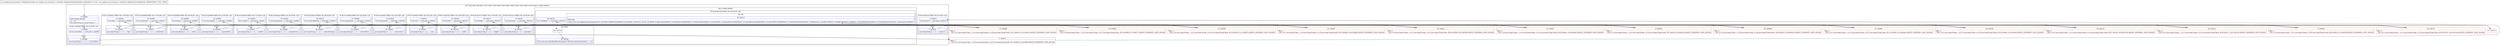 digraph "CFG forcom.mapbox.api.staticmap.v1.AutoValue_MapboxStaticMap.Builder.autoBuild()Lcom\/mapbox\/api\/staticmap\/v1\/MapboxStaticMap;" {
subgraph cluster_Region_913920178 {
label = "R(17:0|(1:2)|(1:5)|(1:8)|(1:11)|(1:14)|(1:17)|(1:20)|(1:23)|(1:26)|(1:29)|(1:32)|(1:35)|(1:38)|(1:41)|(1:44)|(2:(1:48)|(2:49|50)))";
node [shape=record,color=blue];
Node_0 [shape=record,label="{0\:\ 0x0000|MTH_ENTER_BLOCK\l|r0 = r27\ljava.lang.String java.lang.String r1 = \"\"\l}"];
subgraph cluster_IfRegion_1209296884 {
label = "IF [B:1:0x0006] THEN: R(1:2) ELSE: null";
node [shape=record,color=blue];
Node_1 [shape=record,label="{1\:\ 0x0006|if (r0.accessToken == null) goto L_0x0008\l}"];
subgraph cluster_Region_221339723 {
label = "R(1:2)";
node [shape=record,color=blue];
Node_2 [shape=record,label="{2\:\ 0x0008|java.lang.String r1 = r1 + \" accessToken\"\l}"];
}
}
subgraph cluster_IfRegion_564077042 {
label = "IF [B:4:0x001b] THEN: R(1:5) ELSE: null";
node [shape=record,color=blue];
Node_4 [shape=record,label="{4\:\ 0x001b|if (r0.baseUrl == null) goto L_0x001d\l}"];
subgraph cluster_Region_697034848 {
label = "R(1:5)";
node [shape=record,color=blue];
Node_5 [shape=record,label="{5\:\ 0x001d|java.lang.String r1 = r1 + \" baseUrl\"\l}"];
}
}
subgraph cluster_IfRegion_685777257 {
label = "IF [B:7:0x0030] THEN: R(1:8) ELSE: null";
node [shape=record,color=blue];
Node_7 [shape=record,label="{7\:\ 0x0030|if (r0.user == null) goto L_0x0032\l}"];
subgraph cluster_Region_606993573 {
label = "R(1:8)";
node [shape=record,color=blue];
Node_8 [shape=record,label="{8\:\ 0x0032|java.lang.String r1 = r1 + \" user\"\l}"];
}
}
subgraph cluster_IfRegion_243567148 {
label = "IF [B:10:0x0045] THEN: R(1:11) ELSE: null";
node [shape=record,color=blue];
Node_10 [shape=record,label="{10\:\ 0x0045|if (r0.styleId == null) goto L_0x0047\l}"];
subgraph cluster_Region_1692097588 {
label = "R(1:11)";
node [shape=record,color=blue];
Node_11 [shape=record,label="{11\:\ 0x0047|java.lang.String r1 = r1 + \" styleId\"\l}"];
}
}
subgraph cluster_IfRegion_1698981839 {
label = "IF [B:13:0x005a] THEN: R(1:14) ELSE: null";
node [shape=record,color=blue];
Node_13 [shape=record,label="{13\:\ 0x005a|if (r0.logo == null) goto L_0x005c\l}"];
subgraph cluster_Region_851630985 {
label = "R(1:14)";
node [shape=record,color=blue];
Node_14 [shape=record,label="{14\:\ 0x005c|java.lang.String r1 = r1 + \" logo\"\l}"];
}
}
subgraph cluster_IfRegion_1024219684 {
label = "IF [B:16:0x006f] THEN: R(1:17) ELSE: null";
node [shape=record,color=blue];
Node_16 [shape=record,label="{16\:\ 0x006f|if (r0.attribution == null) goto L_0x0071\l}"];
subgraph cluster_Region_246444907 {
label = "R(1:17)";
node [shape=record,color=blue];
Node_17 [shape=record,label="{17\:\ 0x0071|java.lang.String r1 = r1 + \" attribution\"\l}"];
}
}
subgraph cluster_IfRegion_340713349 {
label = "IF [B:19:0x0084] THEN: R(1:20) ELSE: null";
node [shape=record,color=blue];
Node_19 [shape=record,label="{19\:\ 0x0084|if (r0.retina == null) goto L_0x0086\l}"];
subgraph cluster_Region_1356995216 {
label = "R(1:20)";
node [shape=record,color=blue];
Node_20 [shape=record,label="{20\:\ 0x0086|java.lang.String r1 = r1 + \" retina\"\l}"];
}
}
subgraph cluster_IfRegion_1051849418 {
label = "IF [B:22:0x0099] THEN: R(1:23) ELSE: null";
node [shape=record,color=blue];
Node_22 [shape=record,label="{22\:\ 0x0099|if (r0.cameraPoint == null) goto L_0x009b\l}"];
subgraph cluster_Region_49972923 {
label = "R(1:23)";
node [shape=record,color=blue];
Node_23 [shape=record,label="{23\:\ 0x009b|java.lang.String r1 = r1 + \" cameraPoint\"\l}"];
}
}
subgraph cluster_IfRegion_2014150860 {
label = "IF [B:25:0x00ae] THEN: R(1:26) ELSE: null";
node [shape=record,color=blue];
Node_25 [shape=record,label="{25\:\ 0x00ae|if (r0.cameraZoom == null) goto L_0x00b0\l}"];
subgraph cluster_Region_456458067 {
label = "R(1:26)";
node [shape=record,color=blue];
Node_26 [shape=record,label="{26\:\ 0x00b0|java.lang.String r1 = r1 + \" cameraZoom\"\l}"];
}
}
subgraph cluster_IfRegion_663693459 {
label = "IF [B:28:0x00c3] THEN: R(1:29) ELSE: null";
node [shape=record,color=blue];
Node_28 [shape=record,label="{28\:\ 0x00c3|if (r0.cameraBearing == null) goto L_0x00c5\l}"];
subgraph cluster_Region_2138324760 {
label = "R(1:29)";
node [shape=record,color=blue];
Node_29 [shape=record,label="{29\:\ 0x00c5|java.lang.String r1 = r1 + \" cameraBearing\"\l}"];
}
}
subgraph cluster_IfRegion_1172269328 {
label = "IF [B:31:0x00d8] THEN: R(1:32) ELSE: null";
node [shape=record,color=blue];
Node_31 [shape=record,label="{31\:\ 0x00d8|if (r0.cameraPitch == null) goto L_0x00da\l}"];
subgraph cluster_Region_150685218 {
label = "R(1:32)";
node [shape=record,color=blue];
Node_32 [shape=record,label="{32\:\ 0x00da|java.lang.String r1 = r1 + \" cameraPitch\"\l}"];
}
}
subgraph cluster_IfRegion_1959392451 {
label = "IF [B:34:0x00ed] THEN: R(1:35) ELSE: null";
node [shape=record,color=blue];
Node_34 [shape=record,label="{34\:\ 0x00ed|if (r0.cameraAuto == null) goto L_0x00ef\l}"];
subgraph cluster_Region_1820243235 {
label = "R(1:35)";
node [shape=record,color=blue];
Node_35 [shape=record,label="{35\:\ 0x00ef|java.lang.String r1 = r1 + \" cameraAuto\"\l}"];
}
}
subgraph cluster_IfRegion_1624637814 {
label = "IF [B:37:0x0102] THEN: R(1:38) ELSE: null";
node [shape=record,color=blue];
Node_37 [shape=record,label="{37\:\ 0x0102|if (r0.width == null) goto L_0x0104\l}"];
subgraph cluster_Region_285121358 {
label = "R(1:38)";
node [shape=record,color=blue];
Node_38 [shape=record,label="{38\:\ 0x0104|java.lang.String r1 = r1 + \" width\"\l}"];
}
}
subgraph cluster_IfRegion_1044604495 {
label = "IF [B:40:0x0117] THEN: R(1:41) ELSE: null";
node [shape=record,color=blue];
Node_40 [shape=record,label="{40\:\ 0x0117|if (r0.height == null) goto L_0x0119\l}"];
subgraph cluster_Region_448637093 {
label = "R(1:41)";
node [shape=record,color=blue];
Node_41 [shape=record,label="{41\:\ 0x0119|java.lang.String r1 = r1 + \" height\"\l}"];
}
}
subgraph cluster_IfRegion_15339390 {
label = "IF [B:43:0x012c] THEN: R(1:44) ELSE: null";
node [shape=record,color=blue];
Node_43 [shape=record,label="{43\:\ 0x012c|if (r0.precision == null) goto L_0x012e\l}"];
subgraph cluster_Region_676955905 {
label = "R(1:44)";
node [shape=record,color=blue];
Node_44 [shape=record,label="{44\:\ 0x012e|java.lang.String r1 = r1 + \" precision\"\l}"];
}
}
subgraph cluster_Region_993958988 {
label = "R(2:(1:48)|(2:49|50))";
node [shape=record,color=blue];
subgraph cluster_IfRegion_867546917 {
label = "IF [B:46:0x0143] THEN: R(1:48) ELSE: null";
node [shape=record,color=blue];
Node_46 [shape=record,label="{46\:\ 0x0143|if (r1.isEmpty() == true) goto L_0x0145\l}"];
subgraph cluster_Region_1806956524 {
label = "R(1:48)";
node [shape=record,color=blue];
Node_48 [shape=record,label="{48\:\ 0x01a3|RETURN\l|return new com.mapbox.api.staticmap.p014v1.AutoValue_MapboxStaticMap(r0.accessToken, r0.baseUrl, r0.user, r0.styleId, r0.logo.booleanValue(), r0.attribution.booleanValue(), r0.retina.booleanValue(), r0.cameraPoint, r0.cameraZoom.doubleValue(), r0.cameraBearing.doubleValue(), r0.cameraPitch.doubleValue(), r0.cameraAuto.booleanValue(), r0.beforeLayer, r0.width.intValue(), r0.height.intValue(), r0.geoJson, r0.staticMarkerAnnotations, r0.staticPolylineAnnotations, r0.precision.intValue())\l}"];
}
}
subgraph cluster_Region_2025237794 {
label = "R(2:49|50)";
node [shape=record,color=blue];
Node_49 [shape=record,label="{49\:\ 0x01a4}"];
Node_50 [shape=record,label="{50\:\ 0x01ba|throw new java.lang.IllegalStateException(\"Missing required properties:\" + r1)\l}"];
}
}
}
Node_3 [shape=record,color=red,label="{3\:\ 0x0019|PHI: r1 \l  PHI: (r1v1 java.lang.String) = (r1v0 java.lang.String), (r1v47 java.lang.String) binds: [B:1:0x0006, B:2:0x0008] A[DONT_GENERATE, DONT_INLINE]\l}"];
Node_6 [shape=record,color=red,label="{6\:\ 0x002e|PHI: r1 \l  PHI: (r1v2 java.lang.String) = (r1v1 java.lang.String), (r1v45 java.lang.String) binds: [B:4:0x001b, B:5:0x001d] A[DONT_GENERATE, DONT_INLINE]\l}"];
Node_9 [shape=record,color=red,label="{9\:\ 0x0043|PHI: r1 \l  PHI: (r1v3 java.lang.String) = (r1v2 java.lang.String), (r1v43 java.lang.String) binds: [B:7:0x0030, B:8:0x0032] A[DONT_GENERATE, DONT_INLINE]\l}"];
Node_12 [shape=record,color=red,label="{12\:\ 0x0058|PHI: r1 \l  PHI: (r1v4 java.lang.String) = (r1v3 java.lang.String), (r1v41 java.lang.String) binds: [B:10:0x0045, B:11:0x0047] A[DONT_GENERATE, DONT_INLINE]\l}"];
Node_15 [shape=record,color=red,label="{15\:\ 0x006d|PHI: r1 \l  PHI: (r1v5 java.lang.String) = (r1v4 java.lang.String), (r1v39 java.lang.String) binds: [B:13:0x005a, B:14:0x005c] A[DONT_GENERATE, DONT_INLINE]\l}"];
Node_18 [shape=record,color=red,label="{18\:\ 0x0082|PHI: r1 \l  PHI: (r1v6 java.lang.String) = (r1v5 java.lang.String), (r1v37 java.lang.String) binds: [B:16:0x006f, B:17:0x0071] A[DONT_GENERATE, DONT_INLINE]\l}"];
Node_21 [shape=record,color=red,label="{21\:\ 0x0097|PHI: r1 \l  PHI: (r1v7 java.lang.String) = (r1v6 java.lang.String), (r1v35 java.lang.String) binds: [B:19:0x0084, B:20:0x0086] A[DONT_GENERATE, DONT_INLINE]\l}"];
Node_24 [shape=record,color=red,label="{24\:\ 0x00ac|PHI: r1 \l  PHI: (r1v8 java.lang.String) = (r1v7 java.lang.String), (r1v33 java.lang.String) binds: [B:22:0x0099, B:23:0x009b] A[DONT_GENERATE, DONT_INLINE]\l}"];
Node_27 [shape=record,color=red,label="{27\:\ 0x00c1|PHI: r1 \l  PHI: (r1v9 java.lang.String) = (r1v8 java.lang.String), (r1v31 java.lang.String) binds: [B:25:0x00ae, B:26:0x00b0] A[DONT_GENERATE, DONT_INLINE]\l}"];
Node_30 [shape=record,color=red,label="{30\:\ 0x00d6|PHI: r1 \l  PHI: (r1v10 java.lang.String) = (r1v9 java.lang.String), (r1v29 java.lang.String) binds: [B:28:0x00c3, B:29:0x00c5] A[DONT_GENERATE, DONT_INLINE]\l}"];
Node_33 [shape=record,color=red,label="{33\:\ 0x00eb|PHI: r1 \l  PHI: (r1v11 java.lang.String) = (r1v10 java.lang.String), (r1v27 java.lang.String) binds: [B:31:0x00d8, B:32:0x00da] A[DONT_GENERATE, DONT_INLINE]\l}"];
Node_36 [shape=record,color=red,label="{36\:\ 0x0100|PHI: r1 \l  PHI: (r1v12 java.lang.String) = (r1v11 java.lang.String), (r1v25 java.lang.String) binds: [B:34:0x00ed, B:35:0x00ef] A[DONT_GENERATE, DONT_INLINE]\l}"];
Node_39 [shape=record,color=red,label="{39\:\ 0x0115|PHI: r1 \l  PHI: (r1v13 java.lang.String) = (r1v12 java.lang.String), (r1v23 java.lang.String) binds: [B:37:0x0102, B:38:0x0104] A[DONT_GENERATE, DONT_INLINE]\l}"];
Node_42 [shape=record,color=red,label="{42\:\ 0x012a|PHI: r1 \l  PHI: (r1v14 java.lang.String) = (r1v13 java.lang.String), (r1v21 java.lang.String) binds: [B:40:0x0117, B:41:0x0119] A[DONT_GENERATE, DONT_INLINE]\l}"];
Node_45 [shape=record,color=red,label="{45\:\ 0x013f|PHI: r1 \l  PHI: (r1v15 java.lang.String) = (r1v14 java.lang.String), (r1v19 java.lang.String) binds: [B:43:0x012c, B:44:0x012e] A[DONT_GENERATE, DONT_INLINE]\l}"];
Node_47 [shape=record,color=red,label="{47\:\ 0x0145}"];
MethodNode[shape=record,label="{com.mapbox.api.staticmap.v1.MapboxStaticMap com.mapbox.api.staticmap.v1.AutoValue_MapboxStaticMap.Builder.autoBuild((r27v0 'this' com.mapbox.api.staticmap.v1.AutoValue_MapboxStaticMap$Builder A[IMMUTABLE_TYPE, THIS])) }"];
MethodNode -> Node_0;
Node_0 -> Node_1;
Node_1 -> Node_2;
Node_1 -> Node_3[style=dashed];
Node_2 -> Node_3;
Node_4 -> Node_5;
Node_4 -> Node_6[style=dashed];
Node_5 -> Node_6;
Node_7 -> Node_8;
Node_7 -> Node_9[style=dashed];
Node_8 -> Node_9;
Node_10 -> Node_11;
Node_10 -> Node_12[style=dashed];
Node_11 -> Node_12;
Node_13 -> Node_14;
Node_13 -> Node_15[style=dashed];
Node_14 -> Node_15;
Node_16 -> Node_17;
Node_16 -> Node_18[style=dashed];
Node_17 -> Node_18;
Node_19 -> Node_20;
Node_19 -> Node_21[style=dashed];
Node_20 -> Node_21;
Node_22 -> Node_23;
Node_22 -> Node_24[style=dashed];
Node_23 -> Node_24;
Node_25 -> Node_26;
Node_25 -> Node_27[style=dashed];
Node_26 -> Node_27;
Node_28 -> Node_29;
Node_28 -> Node_30[style=dashed];
Node_29 -> Node_30;
Node_31 -> Node_32;
Node_31 -> Node_33[style=dashed];
Node_32 -> Node_33;
Node_34 -> Node_35;
Node_34 -> Node_36[style=dashed];
Node_35 -> Node_36;
Node_37 -> Node_38;
Node_37 -> Node_39[style=dashed];
Node_38 -> Node_39;
Node_40 -> Node_41;
Node_40 -> Node_42[style=dashed];
Node_41 -> Node_42;
Node_43 -> Node_44;
Node_43 -> Node_45[style=dashed];
Node_44 -> Node_45;
Node_46 -> Node_47;
Node_46 -> Node_49[style=dashed];
Node_49 -> Node_50;
Node_3 -> Node_4;
Node_6 -> Node_7;
Node_9 -> Node_10;
Node_12 -> Node_13;
Node_15 -> Node_16;
Node_18 -> Node_19;
Node_21 -> Node_22;
Node_24 -> Node_25;
Node_27 -> Node_28;
Node_30 -> Node_31;
Node_33 -> Node_34;
Node_36 -> Node_37;
Node_39 -> Node_40;
Node_42 -> Node_43;
Node_45 -> Node_46;
Node_47 -> Node_48;
}

